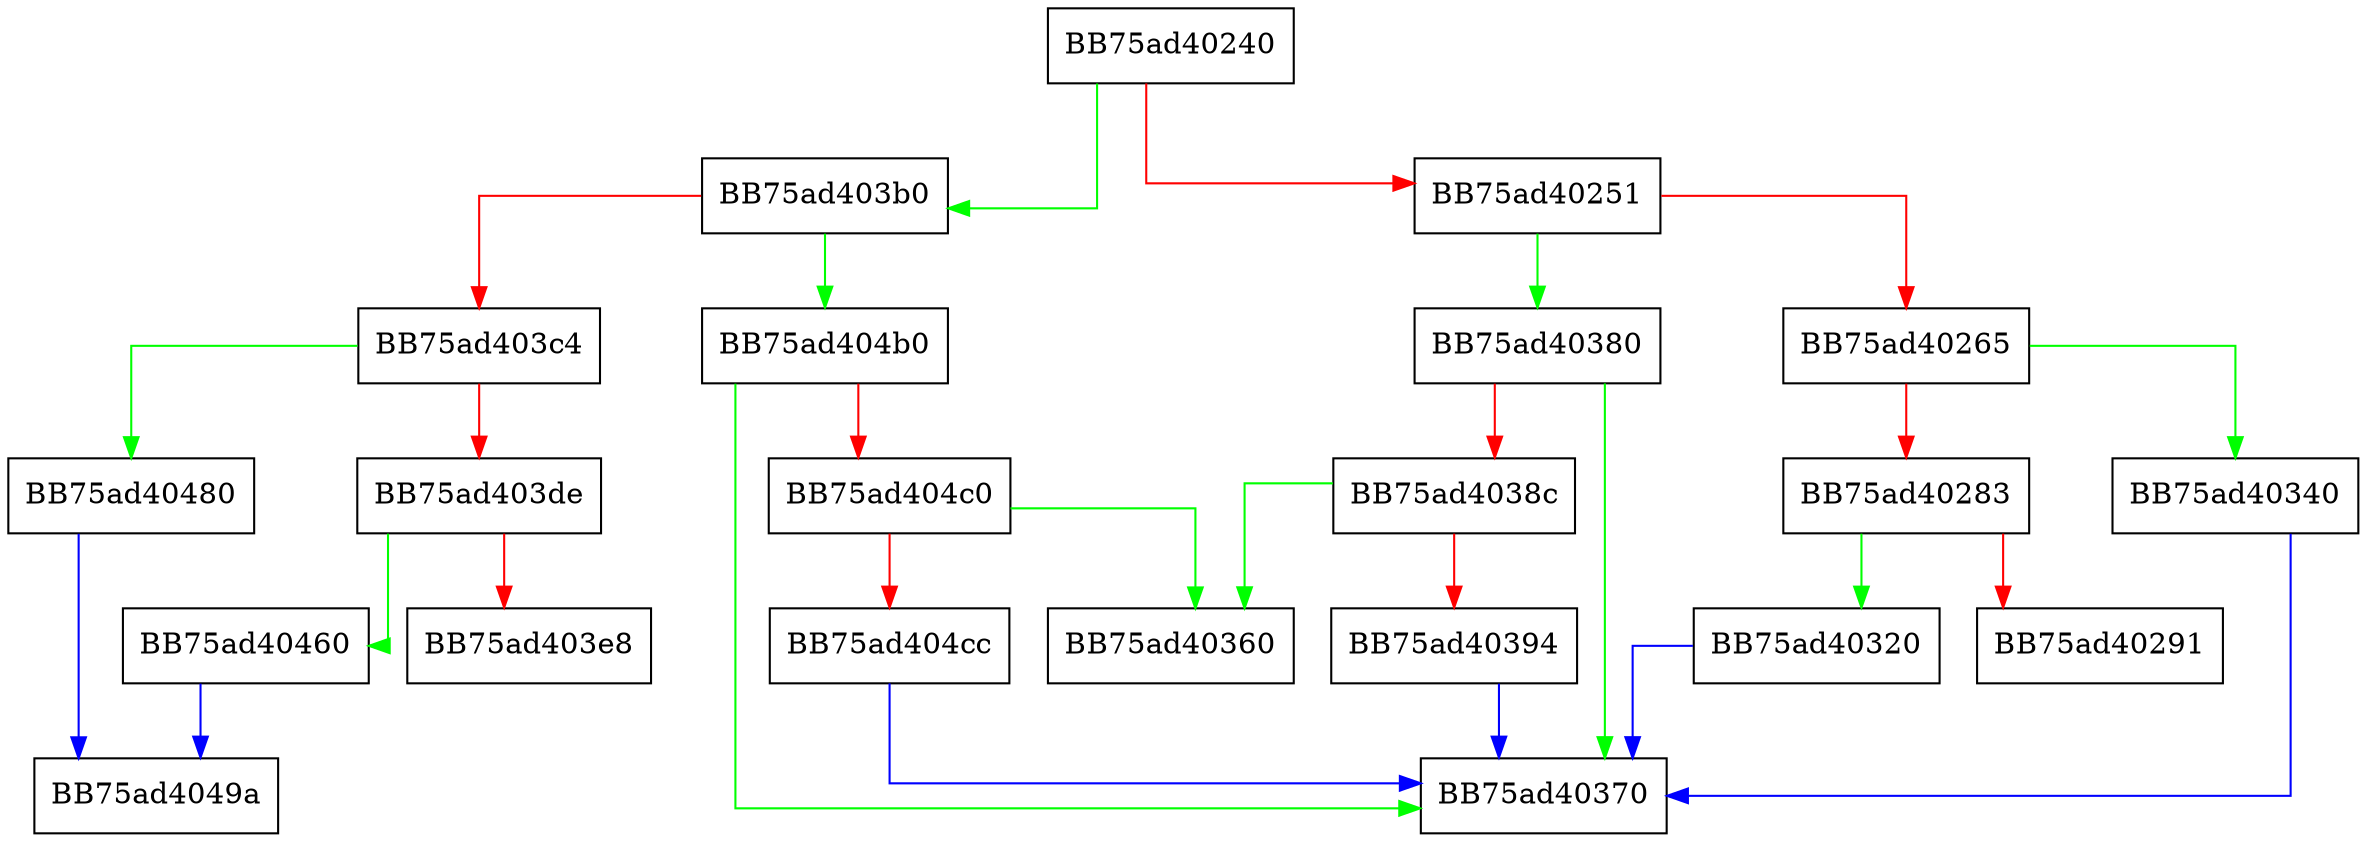 digraph expf {
  node [shape="box"];
  graph [splines=ortho];
  BB75ad40240 -> BB75ad403b0 [color="green"];
  BB75ad40240 -> BB75ad40251 [color="red"];
  BB75ad40251 -> BB75ad40380 [color="green"];
  BB75ad40251 -> BB75ad40265 [color="red"];
  BB75ad40265 -> BB75ad40340 [color="green"];
  BB75ad40265 -> BB75ad40283 [color="red"];
  BB75ad40283 -> BB75ad40320 [color="green"];
  BB75ad40283 -> BB75ad40291 [color="red"];
  BB75ad40320 -> BB75ad40370 [color="blue"];
  BB75ad40340 -> BB75ad40370 [color="blue"];
  BB75ad40380 -> BB75ad40370 [color="green"];
  BB75ad40380 -> BB75ad4038c [color="red"];
  BB75ad4038c -> BB75ad40360 [color="green"];
  BB75ad4038c -> BB75ad40394 [color="red"];
  BB75ad40394 -> BB75ad40370 [color="blue"];
  BB75ad403b0 -> BB75ad404b0 [color="green"];
  BB75ad403b0 -> BB75ad403c4 [color="red"];
  BB75ad403c4 -> BB75ad40480 [color="green"];
  BB75ad403c4 -> BB75ad403de [color="red"];
  BB75ad403de -> BB75ad40460 [color="green"];
  BB75ad403de -> BB75ad403e8 [color="red"];
  BB75ad40460 -> BB75ad4049a [color="blue"];
  BB75ad40480 -> BB75ad4049a [color="blue"];
  BB75ad404b0 -> BB75ad40370 [color="green"];
  BB75ad404b0 -> BB75ad404c0 [color="red"];
  BB75ad404c0 -> BB75ad40360 [color="green"];
  BB75ad404c0 -> BB75ad404cc [color="red"];
  BB75ad404cc -> BB75ad40370 [color="blue"];
}